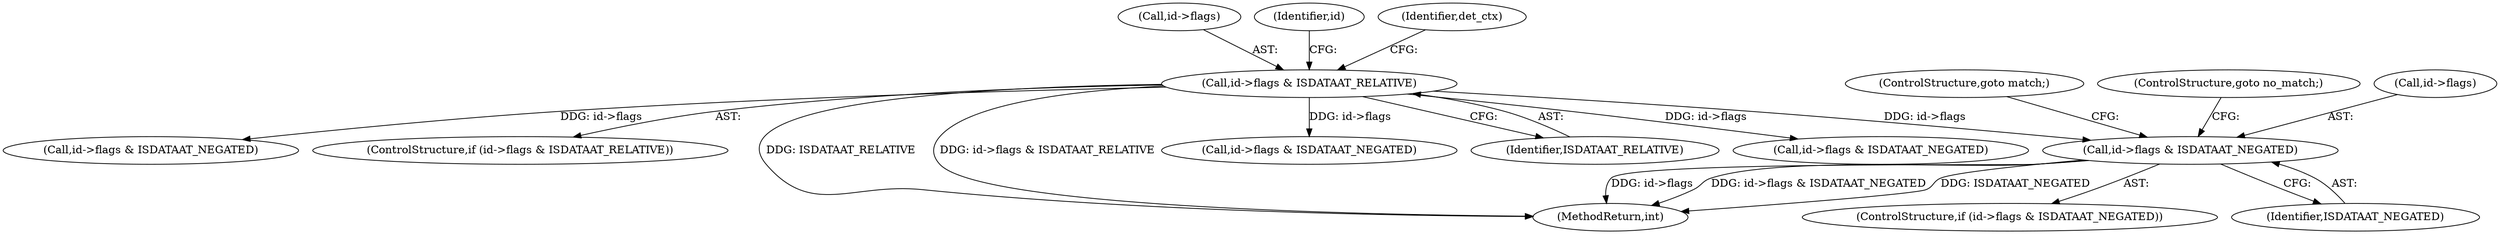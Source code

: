 digraph "0_suricata_47afc577ff763150f9b47f10331f5ef9eb847a57@pointer" {
"1000952" [label="(Call,id->flags & ISDATAAT_NEGATED)"];
"1000887" [label="(Call,id->flags & ISDATAAT_RELATIVE)"];
"1000891" [label="(Identifier,ISDATAAT_RELATIVE)"];
"1000887" [label="(Call,id->flags & ISDATAAT_RELATIVE)"];
"1000957" [label="(ControlStructure,goto match;)"];
"1000905" [label="(Call,id->flags & ISDATAAT_NEGATED)"];
"1000936" [label="(Call,id->flags & ISDATAAT_NEGATED)"];
"1000888" [label="(Call,id->flags)"];
"1000958" [label="(ControlStructure,goto no_match;)"];
"1000956" [label="(Identifier,ISDATAAT_NEGATED)"];
"1000929" [label="(Identifier,id)"];
"1000886" [label="(ControlStructure,if (id->flags & ISDATAAT_RELATIVE))"];
"1000897" [label="(Identifier,det_ctx)"];
"1001577" [label="(MethodReturn,int)"];
"1000953" [label="(Call,id->flags)"];
"1000917" [label="(Call,id->flags & ISDATAAT_NEGATED)"];
"1000951" [label="(ControlStructure,if (id->flags & ISDATAAT_NEGATED))"];
"1000952" [label="(Call,id->flags & ISDATAAT_NEGATED)"];
"1000952" -> "1000951"  [label="AST: "];
"1000952" -> "1000956"  [label="CFG: "];
"1000953" -> "1000952"  [label="AST: "];
"1000956" -> "1000952"  [label="AST: "];
"1000957" -> "1000952"  [label="CFG: "];
"1000958" -> "1000952"  [label="CFG: "];
"1000952" -> "1001577"  [label="DDG: id->flags"];
"1000952" -> "1001577"  [label="DDG: id->flags & ISDATAAT_NEGATED"];
"1000952" -> "1001577"  [label="DDG: ISDATAAT_NEGATED"];
"1000887" -> "1000952"  [label="DDG: id->flags"];
"1000887" -> "1000886"  [label="AST: "];
"1000887" -> "1000891"  [label="CFG: "];
"1000888" -> "1000887"  [label="AST: "];
"1000891" -> "1000887"  [label="AST: "];
"1000897" -> "1000887"  [label="CFG: "];
"1000929" -> "1000887"  [label="CFG: "];
"1000887" -> "1001577"  [label="DDG: ISDATAAT_RELATIVE"];
"1000887" -> "1001577"  [label="DDG: id->flags & ISDATAAT_RELATIVE"];
"1000887" -> "1000905"  [label="DDG: id->flags"];
"1000887" -> "1000917"  [label="DDG: id->flags"];
"1000887" -> "1000936"  [label="DDG: id->flags"];
}
